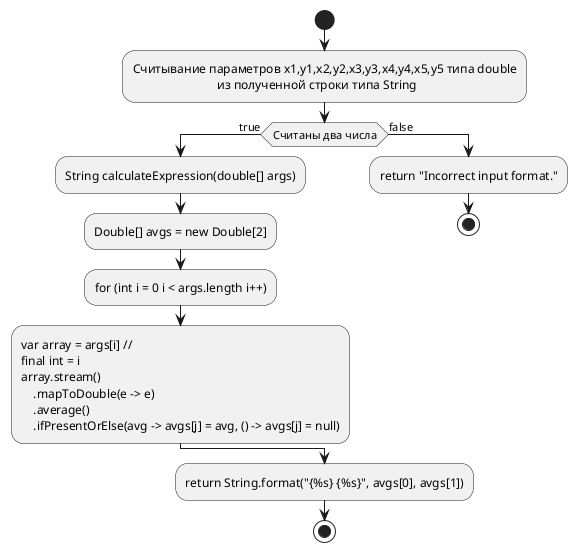 @startuml
start
:Считывание параметров x1,y1,x2,y2,x3,y3,x4,y4,x5,y5 типа double
                           из полученной строки типа String;
if (Считаны два числа) then (true)
    :String calculateExpression(double[] args);
    :Double[] avgs = new Double[2];
    :for (int i = 0 i < args.length i++);
    :var array = args[i] //
    final int = i
    array.stream()
        .mapToDouble(e -> e)
        .average()
        .ifPresentOrElse(avg -> avgs[j] = avg, () -> avgs[j] = null);
else (false)
  :return "Incorrect input format.";
  stop
endif
:return String.format("{%s} {%s}", avgs[0], avgs[1]);
stop
@enduml
